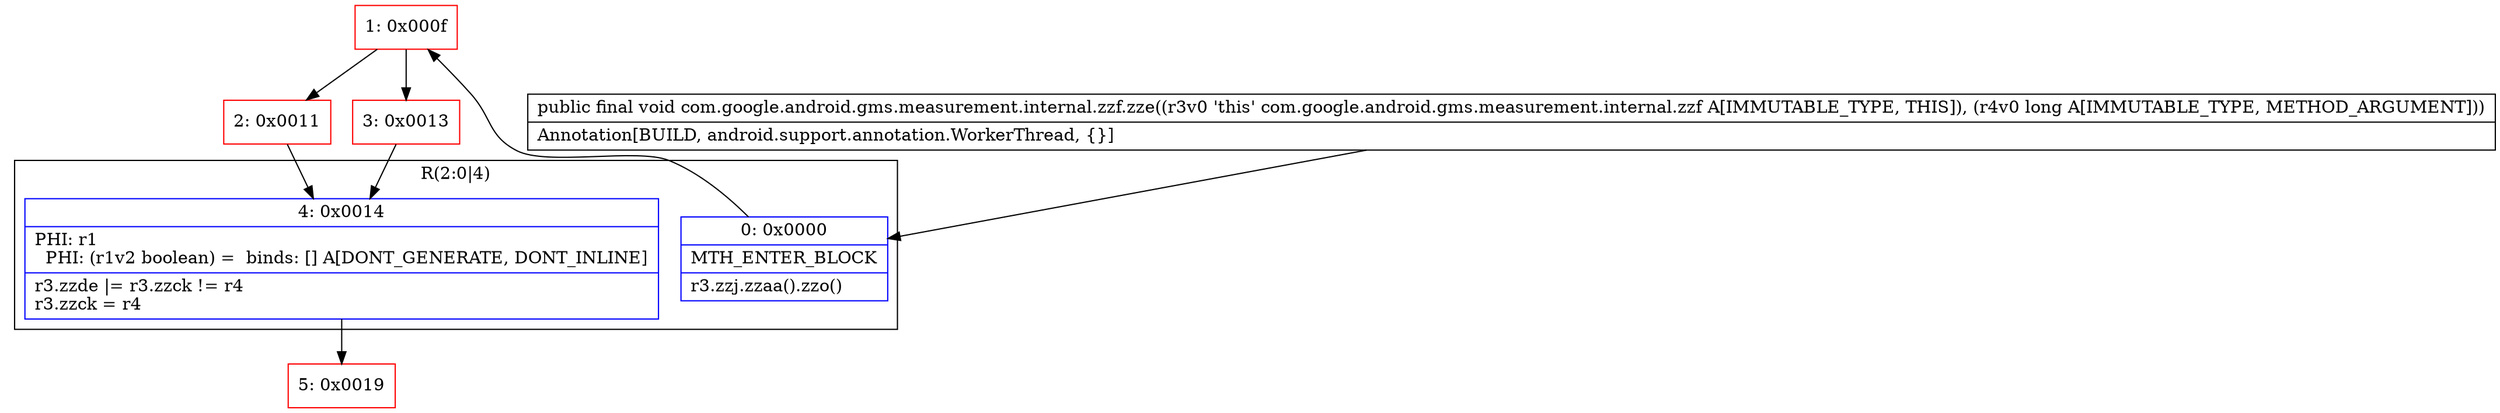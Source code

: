 digraph "CFG forcom.google.android.gms.measurement.internal.zzf.zze(J)V" {
subgraph cluster_Region_935102010 {
label = "R(2:0|4)";
node [shape=record,color=blue];
Node_0 [shape=record,label="{0\:\ 0x0000|MTH_ENTER_BLOCK\l|r3.zzj.zzaa().zzo()\l}"];
Node_4 [shape=record,label="{4\:\ 0x0014|PHI: r1 \l  PHI: (r1v2 boolean) =  binds: [] A[DONT_GENERATE, DONT_INLINE]\l|r3.zzde \|= r3.zzck != r4\lr3.zzck = r4\l}"];
}
Node_1 [shape=record,color=red,label="{1\:\ 0x000f}"];
Node_2 [shape=record,color=red,label="{2\:\ 0x0011}"];
Node_3 [shape=record,color=red,label="{3\:\ 0x0013}"];
Node_5 [shape=record,color=red,label="{5\:\ 0x0019}"];
MethodNode[shape=record,label="{public final void com.google.android.gms.measurement.internal.zzf.zze((r3v0 'this' com.google.android.gms.measurement.internal.zzf A[IMMUTABLE_TYPE, THIS]), (r4v0 long A[IMMUTABLE_TYPE, METHOD_ARGUMENT]))  | Annotation[BUILD, android.support.annotation.WorkerThread, \{\}]\l}"];
MethodNode -> Node_0;
Node_0 -> Node_1;
Node_4 -> Node_5;
Node_1 -> Node_2;
Node_1 -> Node_3;
Node_2 -> Node_4;
Node_3 -> Node_4;
}

